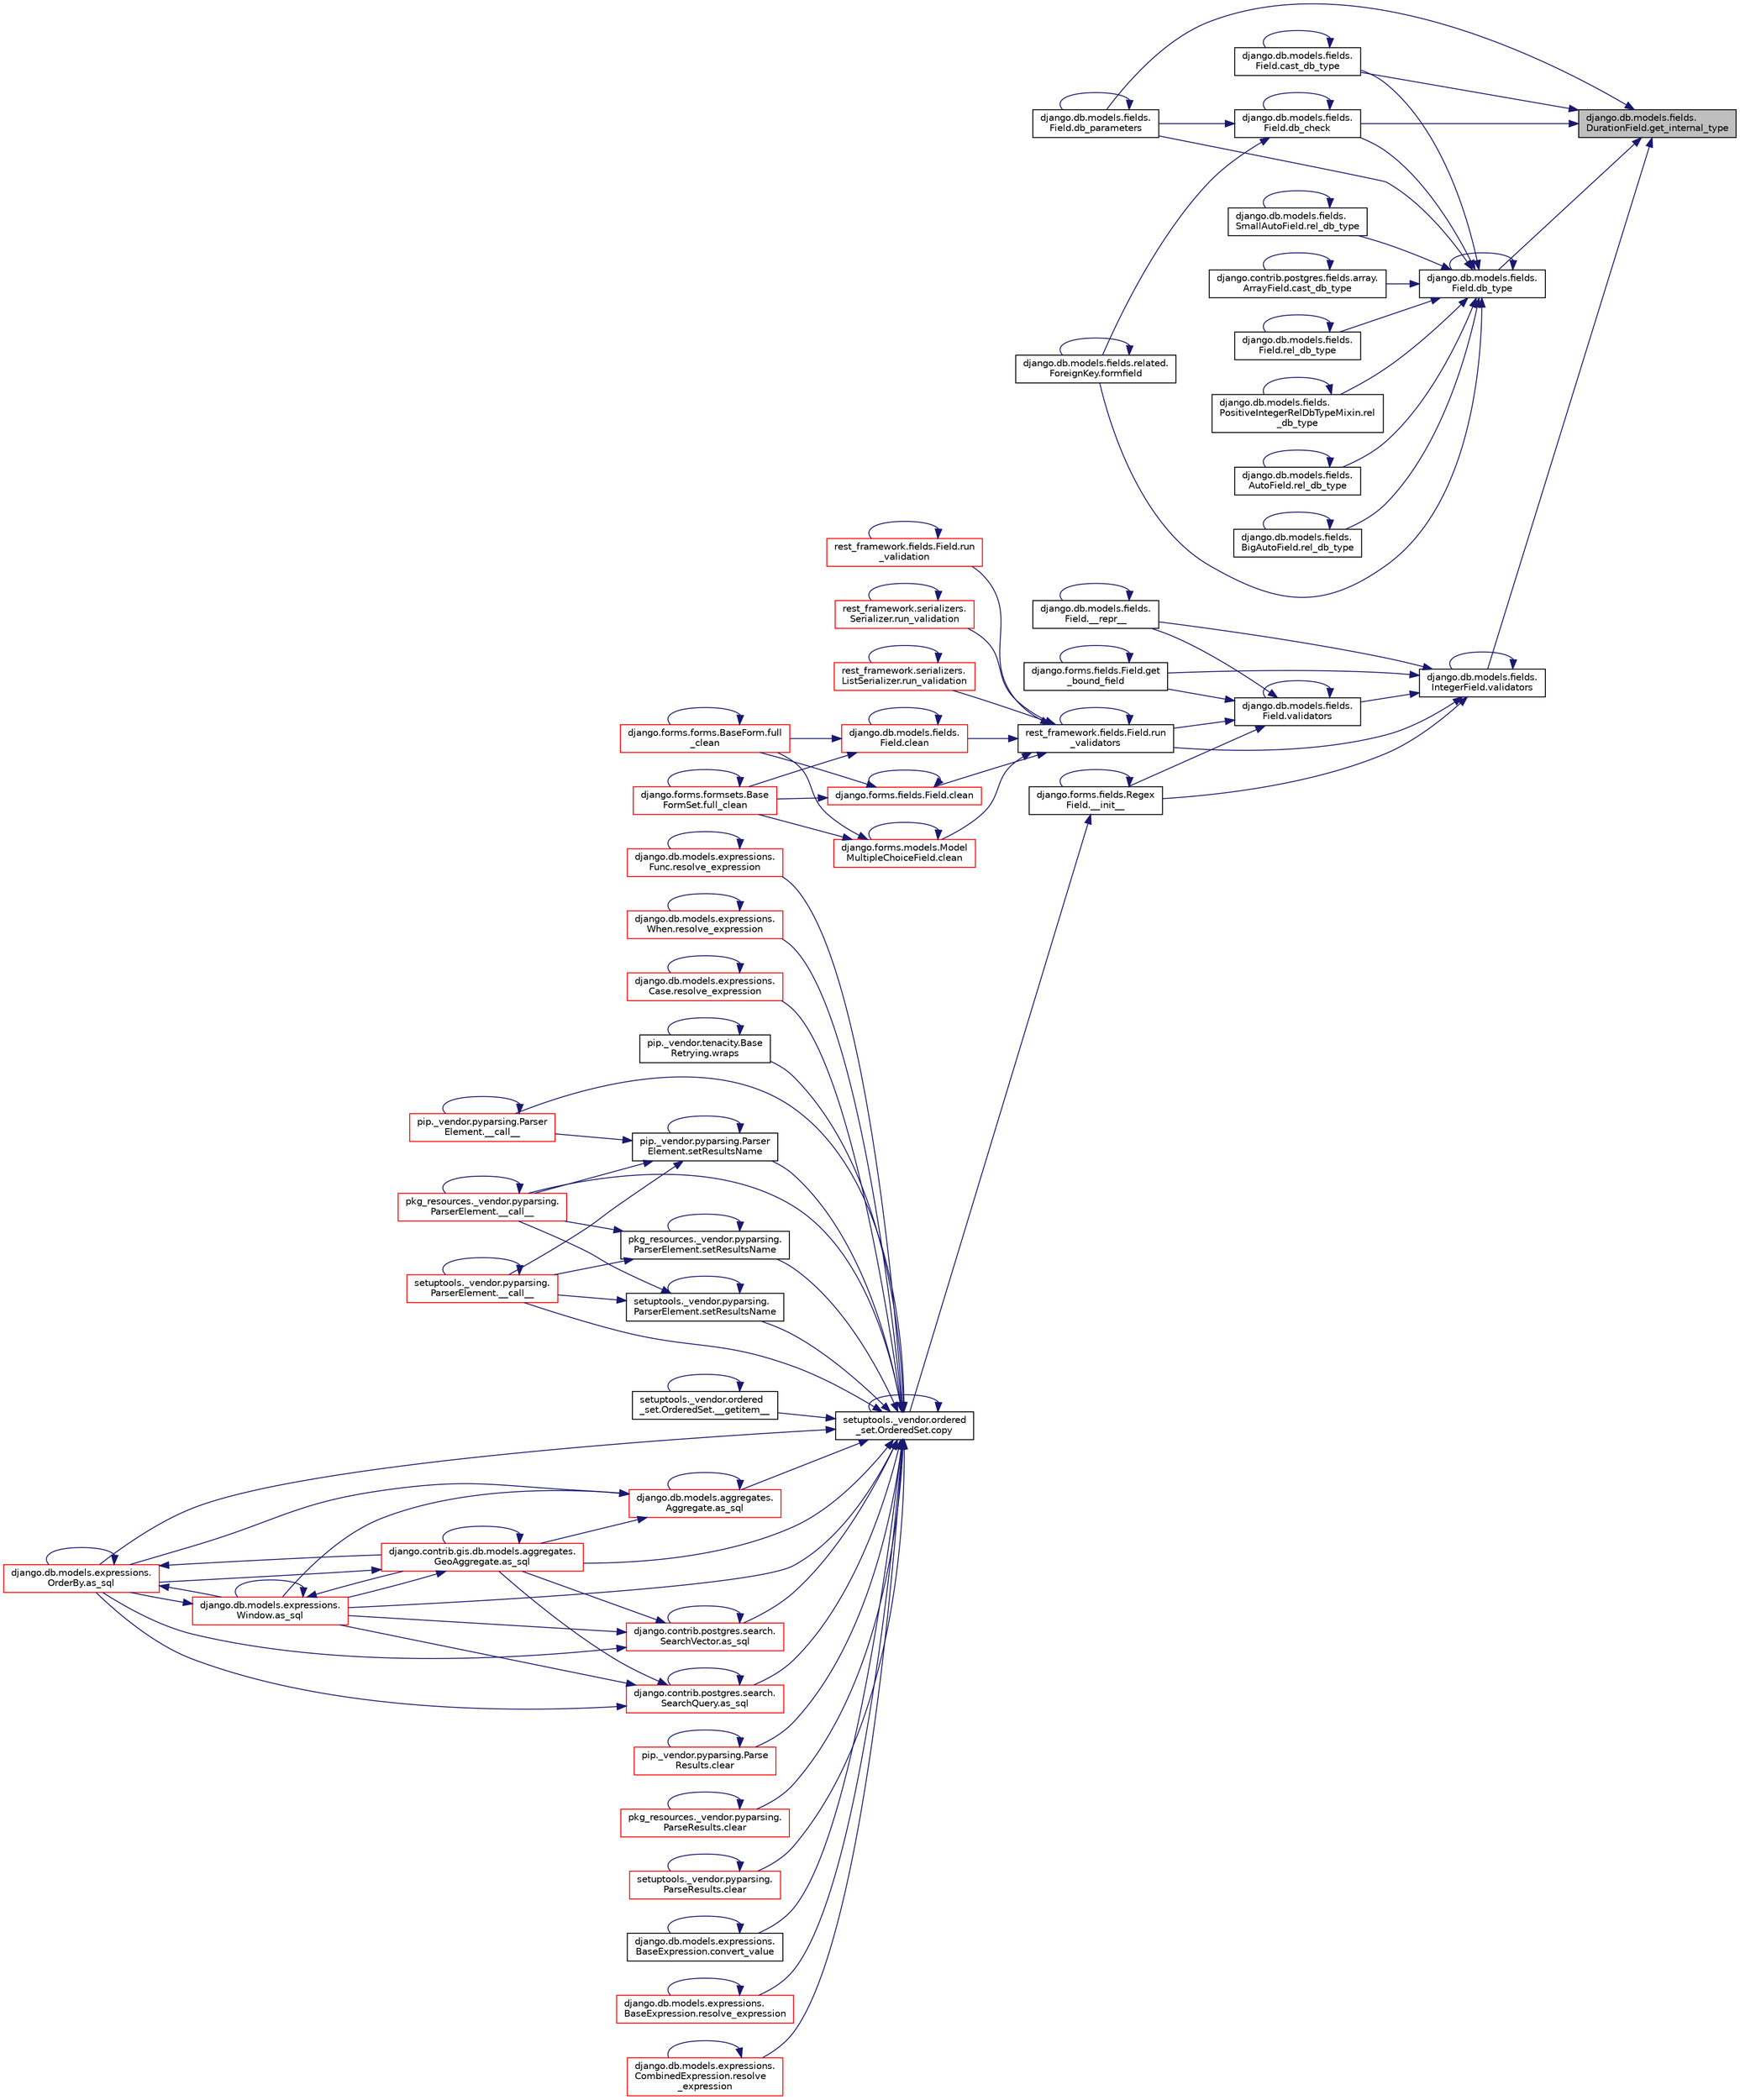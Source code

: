 digraph "django.db.models.fields.DurationField.get_internal_type"
{
 // LATEX_PDF_SIZE
  edge [fontname="Helvetica",fontsize="10",labelfontname="Helvetica",labelfontsize="10"];
  node [fontname="Helvetica",fontsize="10",shape=record];
  rankdir="RL";
  Node1 [label="django.db.models.fields.\lDurationField.get_internal_type",height=0.2,width=0.4,color="black", fillcolor="grey75", style="filled", fontcolor="black",tooltip=" "];
  Node1 -> Node2 [dir="back",color="midnightblue",fontsize="10",style="solid",fontname="Helvetica"];
  Node2 [label="django.db.models.fields.\lField.cast_db_type",height=0.2,width=0.4,color="black", fillcolor="white", style="filled",URL="$db/d75/classdjango_1_1db_1_1models_1_1fields_1_1_field.html#ad06b4c9044837e5a53b990b2847d880a",tooltip=" "];
  Node2 -> Node2 [dir="back",color="midnightblue",fontsize="10",style="solid",fontname="Helvetica"];
  Node1 -> Node3 [dir="back",color="midnightblue",fontsize="10",style="solid",fontname="Helvetica"];
  Node3 [label="django.db.models.fields.\lField.db_check",height=0.2,width=0.4,color="black", fillcolor="white", style="filled",URL="$db/d75/classdjango_1_1db_1_1models_1_1fields_1_1_field.html#a9e7c85952292fe3ec92b924e5db4c288",tooltip=" "];
  Node3 -> Node3 [dir="back",color="midnightblue",fontsize="10",style="solid",fontname="Helvetica"];
  Node3 -> Node4 [dir="back",color="midnightblue",fontsize="10",style="solid",fontname="Helvetica"];
  Node4 [label="django.db.models.fields.\lField.db_parameters",height=0.2,width=0.4,color="black", fillcolor="white", style="filled",URL="$db/d75/classdjango_1_1db_1_1models_1_1fields_1_1_field.html#a194ec544a3482988fd8313978217ead0",tooltip=" "];
  Node4 -> Node4 [dir="back",color="midnightblue",fontsize="10",style="solid",fontname="Helvetica"];
  Node3 -> Node5 [dir="back",color="midnightblue",fontsize="10",style="solid",fontname="Helvetica"];
  Node5 [label="django.db.models.fields.related.\lForeignKey.formfield",height=0.2,width=0.4,color="black", fillcolor="white", style="filled",URL="$d8/dbf/classdjango_1_1db_1_1models_1_1fields_1_1related_1_1_foreign_key.html#a09847ef8199d2bf1e969de9bc02be7cb",tooltip=" "];
  Node5 -> Node5 [dir="back",color="midnightblue",fontsize="10",style="solid",fontname="Helvetica"];
  Node1 -> Node4 [dir="back",color="midnightblue",fontsize="10",style="solid",fontname="Helvetica"];
  Node1 -> Node6 [dir="back",color="midnightblue",fontsize="10",style="solid",fontname="Helvetica"];
  Node6 [label="django.db.models.fields.\lField.db_type",height=0.2,width=0.4,color="black", fillcolor="white", style="filled",URL="$db/d75/classdjango_1_1db_1_1models_1_1fields_1_1_field.html#a1bdf568bf663162486ce90e2e8c0e790",tooltip=" "];
  Node6 -> Node7 [dir="back",color="midnightblue",fontsize="10",style="solid",fontname="Helvetica"];
  Node7 [label="django.contrib.postgres.fields.array.\lArrayField.cast_db_type",height=0.2,width=0.4,color="black", fillcolor="white", style="filled",URL="$dc/ddf/classdjango_1_1contrib_1_1postgres_1_1fields_1_1array_1_1_array_field.html#aa50f8429112ecc0024b7faa43433e439",tooltip=" "];
  Node7 -> Node7 [dir="back",color="midnightblue",fontsize="10",style="solid",fontname="Helvetica"];
  Node6 -> Node2 [dir="back",color="midnightblue",fontsize="10",style="solid",fontname="Helvetica"];
  Node6 -> Node3 [dir="back",color="midnightblue",fontsize="10",style="solid",fontname="Helvetica"];
  Node6 -> Node4 [dir="back",color="midnightblue",fontsize="10",style="solid",fontname="Helvetica"];
  Node6 -> Node6 [dir="back",color="midnightblue",fontsize="10",style="solid",fontname="Helvetica"];
  Node6 -> Node5 [dir="back",color="midnightblue",fontsize="10",style="solid",fontname="Helvetica"];
  Node6 -> Node8 [dir="back",color="midnightblue",fontsize="10",style="solid",fontname="Helvetica"];
  Node8 [label="django.db.models.fields.\lField.rel_db_type",height=0.2,width=0.4,color="black", fillcolor="white", style="filled",URL="$db/d75/classdjango_1_1db_1_1models_1_1fields_1_1_field.html#a01917bc8b07f5e3ce3246f9e7f27ec8a",tooltip=" "];
  Node8 -> Node8 [dir="back",color="midnightblue",fontsize="10",style="solid",fontname="Helvetica"];
  Node6 -> Node9 [dir="back",color="midnightblue",fontsize="10",style="solid",fontname="Helvetica"];
  Node9 [label="django.db.models.fields.\lPositiveIntegerRelDbTypeMixin.rel\l_db_type",height=0.2,width=0.4,color="black", fillcolor="white", style="filled",URL="$d6/d76/classdjango_1_1db_1_1models_1_1fields_1_1_positive_integer_rel_db_type_mixin.html#a089e428d9c0e4ee094c664ea5719a641",tooltip=" "];
  Node9 -> Node9 [dir="back",color="midnightblue",fontsize="10",style="solid",fontname="Helvetica"];
  Node6 -> Node10 [dir="back",color="midnightblue",fontsize="10",style="solid",fontname="Helvetica"];
  Node10 [label="django.db.models.fields.\lAutoField.rel_db_type",height=0.2,width=0.4,color="black", fillcolor="white", style="filled",URL="$d3/d19/classdjango_1_1db_1_1models_1_1fields_1_1_auto_field.html#a699c70fb5ef86e8ea3a474622ce69230",tooltip=" "];
  Node10 -> Node10 [dir="back",color="midnightblue",fontsize="10",style="solid",fontname="Helvetica"];
  Node6 -> Node11 [dir="back",color="midnightblue",fontsize="10",style="solid",fontname="Helvetica"];
  Node11 [label="django.db.models.fields.\lBigAutoField.rel_db_type",height=0.2,width=0.4,color="black", fillcolor="white", style="filled",URL="$de/dbc/classdjango_1_1db_1_1models_1_1fields_1_1_big_auto_field.html#a31767c22d6653a9816aaa842590e25de",tooltip=" "];
  Node11 -> Node11 [dir="back",color="midnightblue",fontsize="10",style="solid",fontname="Helvetica"];
  Node6 -> Node12 [dir="back",color="midnightblue",fontsize="10",style="solid",fontname="Helvetica"];
  Node12 [label="django.db.models.fields.\lSmallAutoField.rel_db_type",height=0.2,width=0.4,color="black", fillcolor="white", style="filled",URL="$d4/da6/classdjango_1_1db_1_1models_1_1fields_1_1_small_auto_field.html#ab7f6dafa16d0a91734a9982a05b532c3",tooltip=" "];
  Node12 -> Node12 [dir="back",color="midnightblue",fontsize="10",style="solid",fontname="Helvetica"];
  Node1 -> Node13 [dir="back",color="midnightblue",fontsize="10",style="solid",fontname="Helvetica"];
  Node13 [label="django.db.models.fields.\lIntegerField.validators",height=0.2,width=0.4,color="black", fillcolor="white", style="filled",URL="$d5/d95/classdjango_1_1db_1_1models_1_1fields_1_1_integer_field.html#a41a8a46e6f566c13abf73150388eedd6",tooltip=" "];
  Node13 -> Node14 [dir="back",color="midnightblue",fontsize="10",style="solid",fontname="Helvetica"];
  Node14 [label="django.forms.fields.Regex\lField.__init__",height=0.2,width=0.4,color="black", fillcolor="white", style="filled",URL="$d4/d8c/classdjango_1_1forms_1_1fields_1_1_regex_field.html#af7c90c3499a0feb842b249cee371a61a",tooltip=" "];
  Node14 -> Node14 [dir="back",color="midnightblue",fontsize="10",style="solid",fontname="Helvetica"];
  Node14 -> Node15 [dir="back",color="midnightblue",fontsize="10",style="solid",fontname="Helvetica"];
  Node15 [label="setuptools._vendor.ordered\l_set.OrderedSet.copy",height=0.2,width=0.4,color="black", fillcolor="white", style="filled",URL="$d0/d40/classsetuptools_1_1__vendor_1_1ordered__set_1_1_ordered_set.html#a84224c403039b9dac5d2794d85073053",tooltip=" "];
  Node15 -> Node16 [dir="back",color="midnightblue",fontsize="10",style="solid",fontname="Helvetica"];
  Node16 [label="pip._vendor.pyparsing.Parser\lElement.__call__",height=0.2,width=0.4,color="red", fillcolor="white", style="filled",URL="$df/d7f/classpip_1_1__vendor_1_1pyparsing_1_1_parser_element.html#ae345dfb10ea6a1e9c77120e86129ab16",tooltip=" "];
  Node16 -> Node16 [dir="back",color="midnightblue",fontsize="10",style="solid",fontname="Helvetica"];
  Node15 -> Node19 [dir="back",color="midnightblue",fontsize="10",style="solid",fontname="Helvetica"];
  Node19 [label="pkg_resources._vendor.pyparsing.\lParserElement.__call__",height=0.2,width=0.4,color="red", fillcolor="white", style="filled",URL="$de/df0/classpkg__resources_1_1__vendor_1_1pyparsing_1_1_parser_element.html#a43d9a7e720d29a80c49f63998712c9a5",tooltip=" "];
  Node19 -> Node19 [dir="back",color="midnightblue",fontsize="10",style="solid",fontname="Helvetica"];
  Node15 -> Node20 [dir="back",color="midnightblue",fontsize="10",style="solid",fontname="Helvetica"];
  Node20 [label="setuptools._vendor.pyparsing.\lParserElement.__call__",height=0.2,width=0.4,color="red", fillcolor="white", style="filled",URL="$d9/d25/classsetuptools_1_1__vendor_1_1pyparsing_1_1_parser_element.html#a7f154aa4d9339f88d2306325bf99b953",tooltip=" "];
  Node20 -> Node20 [dir="back",color="midnightblue",fontsize="10",style="solid",fontname="Helvetica"];
  Node15 -> Node21 [dir="back",color="midnightblue",fontsize="10",style="solid",fontname="Helvetica"];
  Node21 [label="setuptools._vendor.ordered\l_set.OrderedSet.__getitem__",height=0.2,width=0.4,color="black", fillcolor="white", style="filled",URL="$d0/d40/classsetuptools_1_1__vendor_1_1ordered__set_1_1_ordered_set.html#afa5d263824cc35374a0cf762672f68ae",tooltip=" "];
  Node21 -> Node21 [dir="back",color="midnightblue",fontsize="10",style="solid",fontname="Helvetica"];
  Node15 -> Node22 [dir="back",color="midnightblue",fontsize="10",style="solid",fontname="Helvetica"];
  Node22 [label="django.db.models.aggregates.\lAggregate.as_sql",height=0.2,width=0.4,color="red", fillcolor="white", style="filled",URL="$d7/d0c/classdjango_1_1db_1_1models_1_1aggregates_1_1_aggregate.html#a86af10d7994d4f7a535cb7476201db71",tooltip=" "];
  Node22 -> Node22 [dir="back",color="midnightblue",fontsize="10",style="solid",fontname="Helvetica"];
  Node22 -> Node25 [dir="back",color="midnightblue",fontsize="10",style="solid",fontname="Helvetica"];
  Node25 [label="django.contrib.gis.db.models.aggregates.\lGeoAggregate.as_sql",height=0.2,width=0.4,color="red", fillcolor="white", style="filled",URL="$df/dbe/classdjango_1_1contrib_1_1gis_1_1db_1_1models_1_1aggregates_1_1_geo_aggregate.html#a129bfb83cb8d965d40be63e974594fa7",tooltip=" "];
  Node25 -> Node25 [dir="back",color="midnightblue",fontsize="10",style="solid",fontname="Helvetica"];
  Node25 -> Node26 [dir="back",color="midnightblue",fontsize="10",style="solid",fontname="Helvetica"];
  Node26 [label="django.db.models.expressions.\lWindow.as_sql",height=0.2,width=0.4,color="red", fillcolor="white", style="filled",URL="$d6/d1c/classdjango_1_1db_1_1models_1_1expressions_1_1_window.html#a2a81a422e2884ef2026394b0f83416dc",tooltip=" "];
  Node26 -> Node25 [dir="back",color="midnightblue",fontsize="10",style="solid",fontname="Helvetica"];
  Node26 -> Node26 [dir="back",color="midnightblue",fontsize="10",style="solid",fontname="Helvetica"];
  Node26 -> Node27 [dir="back",color="midnightblue",fontsize="10",style="solid",fontname="Helvetica"];
  Node27 [label="django.db.models.expressions.\lOrderBy.as_sql",height=0.2,width=0.4,color="red", fillcolor="white", style="filled",URL="$da/d4d/classdjango_1_1db_1_1models_1_1expressions_1_1_order_by.html#a343064ad7cfdac310e95fd997ee6d4cc",tooltip=" "];
  Node27 -> Node25 [dir="back",color="midnightblue",fontsize="10",style="solid",fontname="Helvetica"];
  Node27 -> Node26 [dir="back",color="midnightblue",fontsize="10",style="solid",fontname="Helvetica"];
  Node27 -> Node27 [dir="back",color="midnightblue",fontsize="10",style="solid",fontname="Helvetica"];
  Node25 -> Node27 [dir="back",color="midnightblue",fontsize="10",style="solid",fontname="Helvetica"];
  Node22 -> Node26 [dir="back",color="midnightblue",fontsize="10",style="solid",fontname="Helvetica"];
  Node22 -> Node27 [dir="back",color="midnightblue",fontsize="10",style="solid",fontname="Helvetica"];
  Node15 -> Node25 [dir="back",color="midnightblue",fontsize="10",style="solid",fontname="Helvetica"];
  Node15 -> Node36 [dir="back",color="midnightblue",fontsize="10",style="solid",fontname="Helvetica"];
  Node36 [label="django.contrib.postgres.search.\lSearchVector.as_sql",height=0.2,width=0.4,color="red", fillcolor="white", style="filled",URL="$d3/d9b/classdjango_1_1contrib_1_1postgres_1_1search_1_1_search_vector.html#a20b770d5d88a5d8d2c6b3f60feb66e07",tooltip=" "];
  Node36 -> Node25 [dir="back",color="midnightblue",fontsize="10",style="solid",fontname="Helvetica"];
  Node36 -> Node36 [dir="back",color="midnightblue",fontsize="10",style="solid",fontname="Helvetica"];
  Node36 -> Node26 [dir="back",color="midnightblue",fontsize="10",style="solid",fontname="Helvetica"];
  Node36 -> Node27 [dir="back",color="midnightblue",fontsize="10",style="solid",fontname="Helvetica"];
  Node15 -> Node37 [dir="back",color="midnightblue",fontsize="10",style="solid",fontname="Helvetica"];
  Node37 [label="django.contrib.postgres.search.\lSearchQuery.as_sql",height=0.2,width=0.4,color="red", fillcolor="white", style="filled",URL="$d4/d5f/classdjango_1_1contrib_1_1postgres_1_1search_1_1_search_query.html#a08057a93d8da31c23329543b1d429539",tooltip=" "];
  Node37 -> Node25 [dir="back",color="midnightblue",fontsize="10",style="solid",fontname="Helvetica"];
  Node37 -> Node37 [dir="back",color="midnightblue",fontsize="10",style="solid",fontname="Helvetica"];
  Node37 -> Node26 [dir="back",color="midnightblue",fontsize="10",style="solid",fontname="Helvetica"];
  Node37 -> Node27 [dir="back",color="midnightblue",fontsize="10",style="solid",fontname="Helvetica"];
  Node15 -> Node26 [dir="back",color="midnightblue",fontsize="10",style="solid",fontname="Helvetica"];
  Node15 -> Node27 [dir="back",color="midnightblue",fontsize="10",style="solid",fontname="Helvetica"];
  Node15 -> Node38 [dir="back",color="midnightblue",fontsize="10",style="solid",fontname="Helvetica"];
  Node38 [label="pip._vendor.pyparsing.Parse\lResults.clear",height=0.2,width=0.4,color="red", fillcolor="white", style="filled",URL="$d3/d5b/classpip_1_1__vendor_1_1pyparsing_1_1_parse_results.html#ab6e049e34b90004c1d59069da7a5cc08",tooltip=" "];
  Node38 -> Node38 [dir="back",color="midnightblue",fontsize="10",style="solid",fontname="Helvetica"];
  Node15 -> Node217 [dir="back",color="midnightblue",fontsize="10",style="solid",fontname="Helvetica"];
  Node217 [label="pkg_resources._vendor.pyparsing.\lParseResults.clear",height=0.2,width=0.4,color="red", fillcolor="white", style="filled",URL="$d3/d93/classpkg__resources_1_1__vendor_1_1pyparsing_1_1_parse_results.html#a14a75f633961fdc58d077c5d26635038",tooltip=" "];
  Node217 -> Node217 [dir="back",color="midnightblue",fontsize="10",style="solid",fontname="Helvetica"];
  Node15 -> Node262 [dir="back",color="midnightblue",fontsize="10",style="solid",fontname="Helvetica"];
  Node262 [label="setuptools._vendor.pyparsing.\lParseResults.clear",height=0.2,width=0.4,color="red", fillcolor="white", style="filled",URL="$df/d77/classsetuptools_1_1__vendor_1_1pyparsing_1_1_parse_results.html#a2683a26b96b087edaec172f6f837058b",tooltip=" "];
  Node262 -> Node262 [dir="back",color="midnightblue",fontsize="10",style="solid",fontname="Helvetica"];
  Node15 -> Node263 [dir="back",color="midnightblue",fontsize="10",style="solid",fontname="Helvetica"];
  Node263 [label="django.db.models.expressions.\lBaseExpression.convert_value",height=0.2,width=0.4,color="black", fillcolor="white", style="filled",URL="$de/d6b/classdjango_1_1db_1_1models_1_1expressions_1_1_base_expression.html#a17a709653d93ba657fb2ed791346e38f",tooltip=" "];
  Node263 -> Node263 [dir="back",color="midnightblue",fontsize="10",style="solid",fontname="Helvetica"];
  Node15 -> Node15 [dir="back",color="midnightblue",fontsize="10",style="solid",fontname="Helvetica"];
  Node15 -> Node264 [dir="back",color="midnightblue",fontsize="10",style="solid",fontname="Helvetica"];
  Node264 [label="django.db.models.expressions.\lBaseExpression.resolve_expression",height=0.2,width=0.4,color="red", fillcolor="white", style="filled",URL="$de/d6b/classdjango_1_1db_1_1models_1_1expressions_1_1_base_expression.html#aa13750acce26e49830dd7f797f938bdc",tooltip=" "];
  Node264 -> Node264 [dir="back",color="midnightblue",fontsize="10",style="solid",fontname="Helvetica"];
  Node15 -> Node265 [dir="back",color="midnightblue",fontsize="10",style="solid",fontname="Helvetica"];
  Node265 [label="django.db.models.expressions.\lCombinedExpression.resolve\l_expression",height=0.2,width=0.4,color="red", fillcolor="white", style="filled",URL="$dc/d12/classdjango_1_1db_1_1models_1_1expressions_1_1_combined_expression.html#a48f503b2ffb0cf67a3064f0cfab1f191",tooltip=" "];
  Node265 -> Node265 [dir="back",color="midnightblue",fontsize="10",style="solid",fontname="Helvetica"];
  Node15 -> Node266 [dir="back",color="midnightblue",fontsize="10",style="solid",fontname="Helvetica"];
  Node266 [label="django.db.models.expressions.\lFunc.resolve_expression",height=0.2,width=0.4,color="red", fillcolor="white", style="filled",URL="$d8/d57/classdjango_1_1db_1_1models_1_1expressions_1_1_func.html#ad831ab3b8c4ec8e2c9ea0353d6790d38",tooltip=" "];
  Node266 -> Node266 [dir="back",color="midnightblue",fontsize="10",style="solid",fontname="Helvetica"];
  Node15 -> Node267 [dir="back",color="midnightblue",fontsize="10",style="solid",fontname="Helvetica"];
  Node267 [label="django.db.models.expressions.\lWhen.resolve_expression",height=0.2,width=0.4,color="red", fillcolor="white", style="filled",URL="$d6/dd5/classdjango_1_1db_1_1models_1_1expressions_1_1_when.html#a0a28feb711df427e6c0eae219e5b5981",tooltip=" "];
  Node267 -> Node267 [dir="back",color="midnightblue",fontsize="10",style="solid",fontname="Helvetica"];
  Node15 -> Node268 [dir="back",color="midnightblue",fontsize="10",style="solid",fontname="Helvetica"];
  Node268 [label="django.db.models.expressions.\lCase.resolve_expression",height=0.2,width=0.4,color="red", fillcolor="white", style="filled",URL="$dc/dfd/classdjango_1_1db_1_1models_1_1expressions_1_1_case.html#a54427dcdbedead4176f05b34572e85ad",tooltip=" "];
  Node268 -> Node268 [dir="back",color="midnightblue",fontsize="10",style="solid",fontname="Helvetica"];
  Node15 -> Node269 [dir="back",color="midnightblue",fontsize="10",style="solid",fontname="Helvetica"];
  Node269 [label="pip._vendor.pyparsing.Parser\lElement.setResultsName",height=0.2,width=0.4,color="black", fillcolor="white", style="filled",URL="$df/d7f/classpip_1_1__vendor_1_1pyparsing_1_1_parser_element.html#ab7887526af9674a6b7969bd4d9756bf9",tooltip=" "];
  Node269 -> Node16 [dir="back",color="midnightblue",fontsize="10",style="solid",fontname="Helvetica"];
  Node269 -> Node19 [dir="back",color="midnightblue",fontsize="10",style="solid",fontname="Helvetica"];
  Node269 -> Node20 [dir="back",color="midnightblue",fontsize="10",style="solid",fontname="Helvetica"];
  Node269 -> Node269 [dir="back",color="midnightblue",fontsize="10",style="solid",fontname="Helvetica"];
  Node15 -> Node270 [dir="back",color="midnightblue",fontsize="10",style="solid",fontname="Helvetica"];
  Node270 [label="pkg_resources._vendor.pyparsing.\lParserElement.setResultsName",height=0.2,width=0.4,color="black", fillcolor="white", style="filled",URL="$de/df0/classpkg__resources_1_1__vendor_1_1pyparsing_1_1_parser_element.html#a787aafab87357373be31819f83517344",tooltip=" "];
  Node270 -> Node19 [dir="back",color="midnightblue",fontsize="10",style="solid",fontname="Helvetica"];
  Node270 -> Node20 [dir="back",color="midnightblue",fontsize="10",style="solid",fontname="Helvetica"];
  Node270 -> Node270 [dir="back",color="midnightblue",fontsize="10",style="solid",fontname="Helvetica"];
  Node15 -> Node271 [dir="back",color="midnightblue",fontsize="10",style="solid",fontname="Helvetica"];
  Node271 [label="setuptools._vendor.pyparsing.\lParserElement.setResultsName",height=0.2,width=0.4,color="black", fillcolor="white", style="filled",URL="$d9/d25/classsetuptools_1_1__vendor_1_1pyparsing_1_1_parser_element.html#a3c4dc5305a3369fad37fc46442079a69",tooltip=" "];
  Node271 -> Node19 [dir="back",color="midnightblue",fontsize="10",style="solid",fontname="Helvetica"];
  Node271 -> Node20 [dir="back",color="midnightblue",fontsize="10",style="solid",fontname="Helvetica"];
  Node271 -> Node271 [dir="back",color="midnightblue",fontsize="10",style="solid",fontname="Helvetica"];
  Node15 -> Node272 [dir="back",color="midnightblue",fontsize="10",style="solid",fontname="Helvetica"];
  Node272 [label="pip._vendor.tenacity.Base\lRetrying.wraps",height=0.2,width=0.4,color="black", fillcolor="white", style="filled",URL="$d2/d69/classpip_1_1__vendor_1_1tenacity_1_1_base_retrying.html#ac425e76589ab1ebafc9603fc6f5d6784",tooltip=" "];
  Node272 -> Node272 [dir="back",color="midnightblue",fontsize="10",style="solid",fontname="Helvetica"];
  Node13 -> Node536 [dir="back",color="midnightblue",fontsize="10",style="solid",fontname="Helvetica"];
  Node536 [label="django.db.models.fields.\lField.__repr__",height=0.2,width=0.4,color="black", fillcolor="white", style="filled",URL="$db/d75/classdjango_1_1db_1_1models_1_1fields_1_1_field.html#aa98ec326b9db5326bd90a43c78af96fb",tooltip=" "];
  Node536 -> Node536 [dir="back",color="midnightblue",fontsize="10",style="solid",fontname="Helvetica"];
  Node13 -> Node690 [dir="back",color="midnightblue",fontsize="10",style="solid",fontname="Helvetica"];
  Node690 [label="django.forms.fields.Field.get\l_bound_field",height=0.2,width=0.4,color="black", fillcolor="white", style="filled",URL="$d2/d0d/classdjango_1_1forms_1_1fields_1_1_field.html#a6d54eea09543c512ad8371bbf114aab9",tooltip=" "];
  Node690 -> Node690 [dir="back",color="midnightblue",fontsize="10",style="solid",fontname="Helvetica"];
  Node13 -> Node691 [dir="back",color="midnightblue",fontsize="10",style="solid",fontname="Helvetica"];
  Node691 [label="rest_framework.fields.Field.run\l_validators",height=0.2,width=0.4,color="black", fillcolor="white", style="filled",URL="$d9/d53/classrest__framework_1_1fields_1_1_field.html#abd64beded8117176b73490f761debbd0",tooltip=" "];
  Node691 -> Node555 [dir="back",color="midnightblue",fontsize="10",style="solid",fontname="Helvetica"];
  Node555 [label="django.forms.fields.Field.clean",height=0.2,width=0.4,color="red", fillcolor="white", style="filled",URL="$d2/d0d/classdjango_1_1forms_1_1fields_1_1_field.html#ac067d0195ef0f3a2c37b00ec6118c25a",tooltip=" "];
  Node555 -> Node555 [dir="back",color="midnightblue",fontsize="10",style="solid",fontname="Helvetica"];
  Node555 -> Node147 [dir="back",color="midnightblue",fontsize="10",style="solid",fontname="Helvetica"];
  Node147 [label="django.forms.forms.BaseForm.full\l_clean",height=0.2,width=0.4,color="red", fillcolor="white", style="filled",URL="$d8/d44/classdjango_1_1forms_1_1forms_1_1_base_form.html#acb359d947a031d78659b4d55addd67fc",tooltip=" "];
  Node147 -> Node147 [dir="back",color="midnightblue",fontsize="10",style="solid",fontname="Helvetica"];
  Node555 -> Node149 [dir="back",color="midnightblue",fontsize="10",style="solid",fontname="Helvetica"];
  Node149 [label="django.forms.formsets.Base\lFormSet.full_clean",height=0.2,width=0.4,color="red", fillcolor="white", style="filled",URL="$d5/d7f/classdjango_1_1forms_1_1formsets_1_1_base_form_set.html#ab85a836f8efaf3f794e9c34d427967f7",tooltip=" "];
  Node149 -> Node149 [dir="back",color="midnightblue",fontsize="10",style="solid",fontname="Helvetica"];
  Node691 -> Node692 [dir="back",color="midnightblue",fontsize="10",style="solid",fontname="Helvetica"];
  Node692 [label="django.forms.models.Model\lMultipleChoiceField.clean",height=0.2,width=0.4,color="red", fillcolor="white", style="filled",URL="$d3/d8a/classdjango_1_1forms_1_1models_1_1_model_multiple_choice_field.html#a5fe4a77a897fef91b3de7ccc8e883b3e",tooltip=" "];
  Node692 -> Node692 [dir="back",color="midnightblue",fontsize="10",style="solid",fontname="Helvetica"];
  Node692 -> Node147 [dir="back",color="midnightblue",fontsize="10",style="solid",fontname="Helvetica"];
  Node692 -> Node149 [dir="back",color="midnightblue",fontsize="10",style="solid",fontname="Helvetica"];
  Node691 -> Node556 [dir="back",color="midnightblue",fontsize="10",style="solid",fontname="Helvetica"];
  Node556 [label="django.db.models.fields.\lField.clean",height=0.2,width=0.4,color="red", fillcolor="white", style="filled",URL="$db/d75/classdjango_1_1db_1_1models_1_1fields_1_1_field.html#ae5e0fc7f93205a2b790c69ad2de9c0c5",tooltip=" "];
  Node556 -> Node556 [dir="back",color="midnightblue",fontsize="10",style="solid",fontname="Helvetica"];
  Node556 -> Node147 [dir="back",color="midnightblue",fontsize="10",style="solid",fontname="Helvetica"];
  Node556 -> Node149 [dir="back",color="midnightblue",fontsize="10",style="solid",fontname="Helvetica"];
  Node691 -> Node387 [dir="back",color="midnightblue",fontsize="10",style="solid",fontname="Helvetica"];
  Node387 [label="rest_framework.fields.Field.run\l_validation",height=0.2,width=0.4,color="red", fillcolor="white", style="filled",URL="$d9/d53/classrest__framework_1_1fields_1_1_field.html#a0d839e2f6f6cabb5a6cdc7c27a03f306",tooltip=" "];
  Node387 -> Node387 [dir="back",color="midnightblue",fontsize="10",style="solid",fontname="Helvetica"];
  Node691 -> Node391 [dir="back",color="midnightblue",fontsize="10",style="solid",fontname="Helvetica"];
  Node391 [label="rest_framework.serializers.\lSerializer.run_validation",height=0.2,width=0.4,color="red", fillcolor="white", style="filled",URL="$de/daf/classrest__framework_1_1serializers_1_1_serializer.html#a4ba93749a73234e807f686e27e44f641",tooltip=" "];
  Node391 -> Node391 [dir="back",color="midnightblue",fontsize="10",style="solid",fontname="Helvetica"];
  Node691 -> Node392 [dir="back",color="midnightblue",fontsize="10",style="solid",fontname="Helvetica"];
  Node392 [label="rest_framework.serializers.\lListSerializer.run_validation",height=0.2,width=0.4,color="red", fillcolor="white", style="filled",URL="$d9/dee/classrest__framework_1_1serializers_1_1_list_serializer.html#a76cb05211ed1c5441dc50ccbde70a315",tooltip=" "];
  Node392 -> Node392 [dir="back",color="midnightblue",fontsize="10",style="solid",fontname="Helvetica"];
  Node691 -> Node691 [dir="back",color="midnightblue",fontsize="10",style="solid",fontname="Helvetica"];
  Node13 -> Node693 [dir="back",color="midnightblue",fontsize="10",style="solid",fontname="Helvetica"];
  Node693 [label="django.db.models.fields.\lField.validators",height=0.2,width=0.4,color="black", fillcolor="white", style="filled",URL="$db/d75/classdjango_1_1db_1_1models_1_1fields_1_1_field.html#af4d937406c1476bb471a163b1cfcf52b",tooltip=" "];
  Node693 -> Node14 [dir="back",color="midnightblue",fontsize="10",style="solid",fontname="Helvetica"];
  Node693 -> Node536 [dir="back",color="midnightblue",fontsize="10",style="solid",fontname="Helvetica"];
  Node693 -> Node690 [dir="back",color="midnightblue",fontsize="10",style="solid",fontname="Helvetica"];
  Node693 -> Node691 [dir="back",color="midnightblue",fontsize="10",style="solid",fontname="Helvetica"];
  Node693 -> Node693 [dir="back",color="midnightblue",fontsize="10",style="solid",fontname="Helvetica"];
  Node13 -> Node13 [dir="back",color="midnightblue",fontsize="10",style="solid",fontname="Helvetica"];
}
